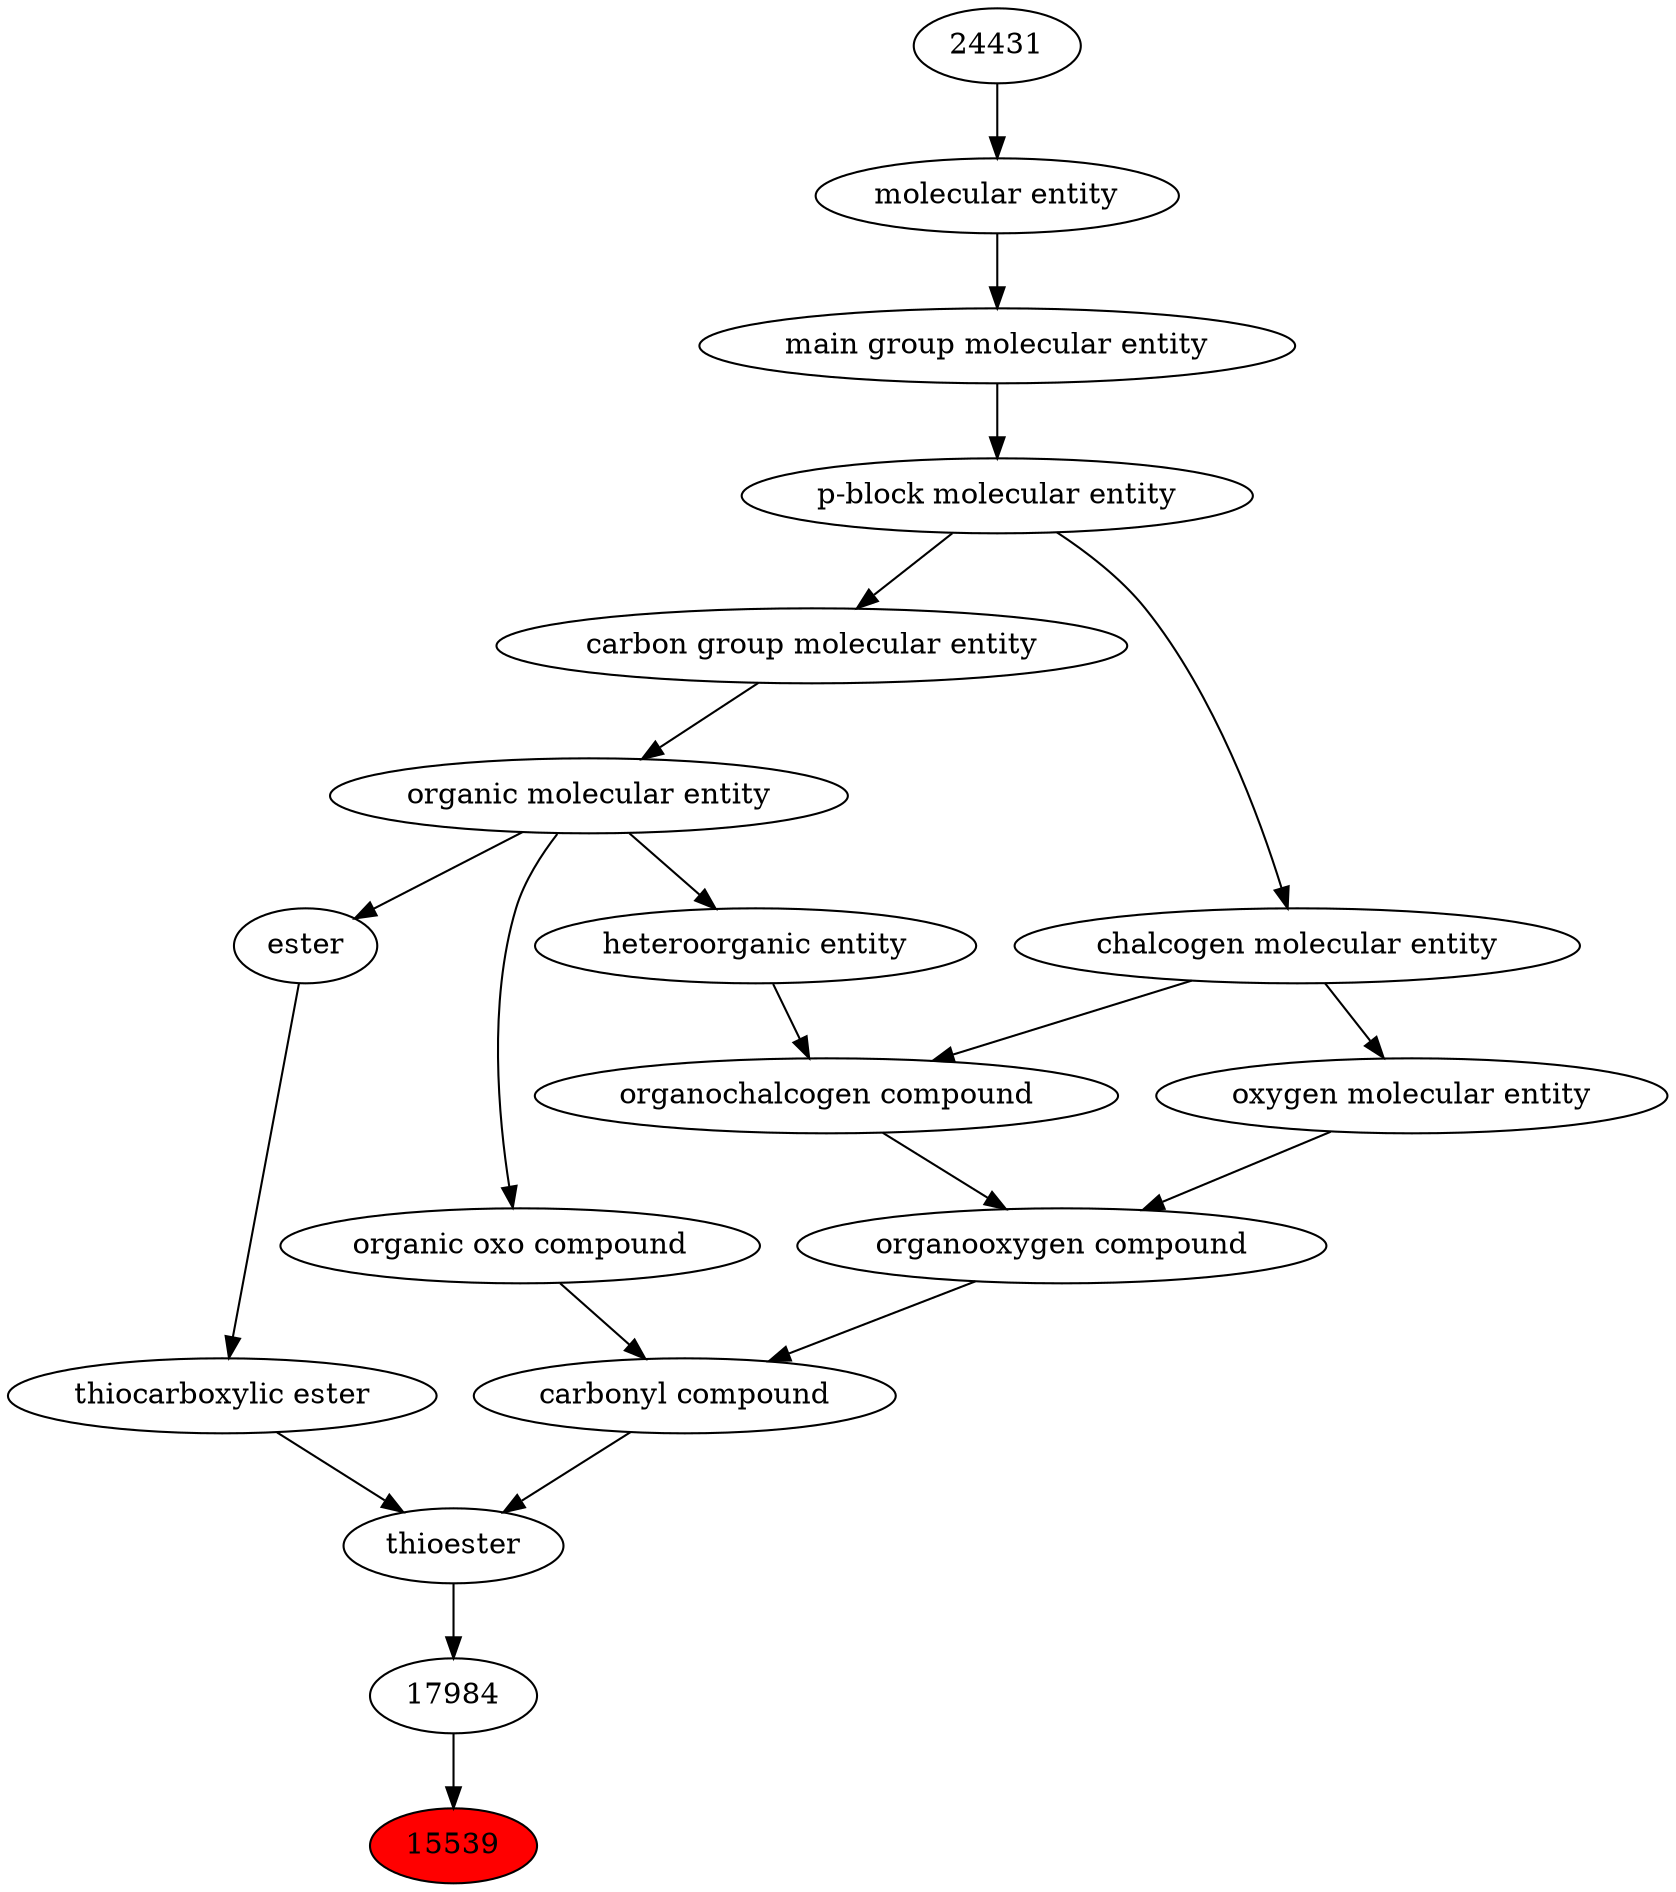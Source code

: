 digraph tree{ 
15539 [label="15539" fillcolor=red style=filled]
17984 -> 15539
17984 [label="17984"]
51277 -> 17984
51277 [label="thioester"]
36586 -> 51277
26959 -> 51277
36586 [label="carbonyl compound"]
36587 -> 36586
36963 -> 36586
26959 [label="thiocarboxylic ester"]
35701 -> 26959
36587 [label="organic oxo compound"]
50860 -> 36587
36963 [label="organooxygen compound"]
36962 -> 36963
25806 -> 36963
35701 [label="ester"]
50860 -> 35701
50860 [label="organic molecular entity"]
33582 -> 50860
36962 [label="organochalcogen compound"]
33285 -> 36962
33304 -> 36962
25806 [label="oxygen molecular entity"]
33304 -> 25806
33582 [label="carbon group molecular entity"]
33675 -> 33582
33285 [label="heteroorganic entity"]
50860 -> 33285
33304 [label="chalcogen molecular entity"]
33675 -> 33304
33675 [label="p-block molecular entity"]
33579 -> 33675
33579 [label="main group molecular entity"]
23367 -> 33579
23367 [label="molecular entity"]
24431 -> 23367
24431 [label="24431"]
}